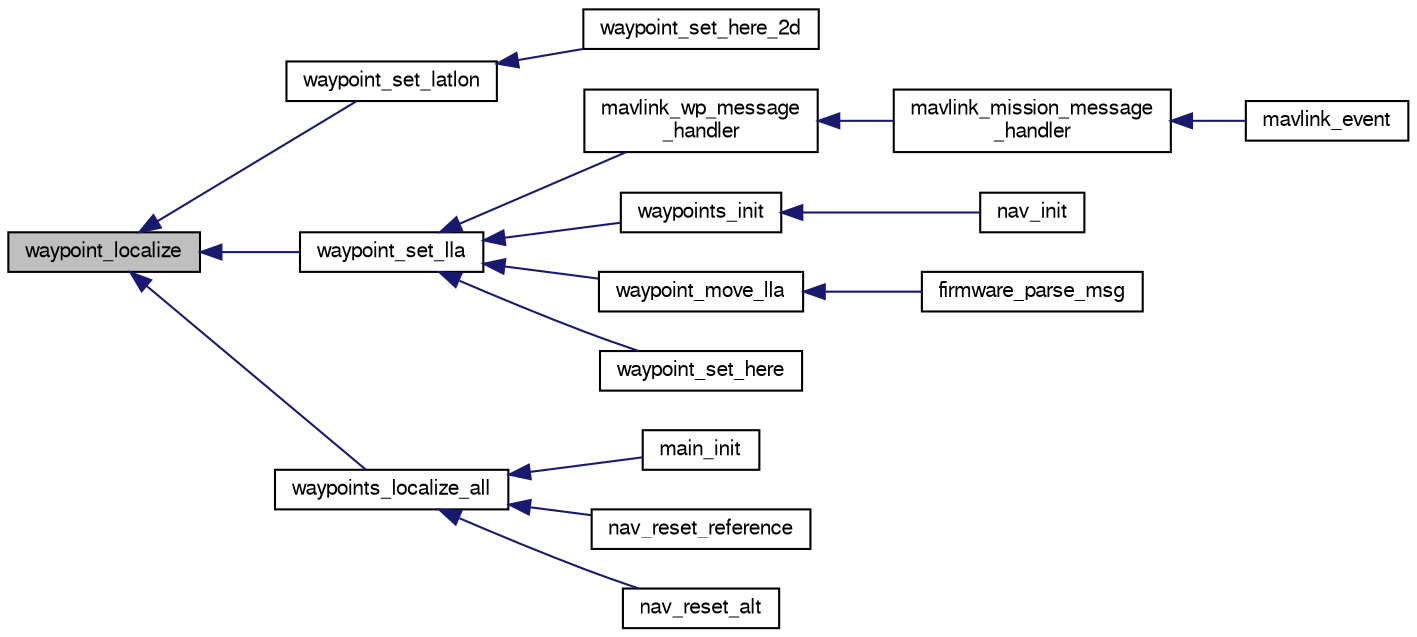 digraph "waypoint_localize"
{
  edge [fontname="FreeSans",fontsize="10",labelfontname="FreeSans",labelfontsize="10"];
  node [fontname="FreeSans",fontsize="10",shape=record];
  rankdir="LR";
  Node1 [label="waypoint_localize",height=0.2,width=0.4,color="black", fillcolor="grey75", style="filled", fontcolor="black"];
  Node1 -> Node2 [dir="back",color="midnightblue",fontsize="10",style="solid",fontname="FreeSans"];
  Node2 [label="waypoint_set_latlon",height=0.2,width=0.4,color="black", fillcolor="white", style="filled",URL="$subsystems_2navigation_2waypoints_8h.html#a8676ceec12bad6ae1a4b8e829775003e",tooltip="set waypoint latitude/longitude without updating altitude "];
  Node2 -> Node3 [dir="back",color="midnightblue",fontsize="10",style="solid",fontname="FreeSans"];
  Node3 [label="waypoint_set_here_2d",height=0.2,width=0.4,color="black", fillcolor="white", style="filled",URL="$subsystems_2navigation_2waypoints_8h.html#a28dd523c6d75fb36ce3ffec86a6e096c",tooltip="set waypoint to current horizontal location without modifying altitude "];
  Node1 -> Node4 [dir="back",color="midnightblue",fontsize="10",style="solid",fontname="FreeSans"];
  Node4 [label="waypoint_set_lla",height=0.2,width=0.4,color="black", fillcolor="white", style="filled",URL="$subsystems_2navigation_2waypoints_8h.html#ae5ab24779a6d54a1086c472935b21f47"];
  Node4 -> Node5 [dir="back",color="midnightblue",fontsize="10",style="solid",fontname="FreeSans"];
  Node5 [label="mavlink_wp_message\l_handler",height=0.2,width=0.4,color="black", fillcolor="white", style="filled",URL="$modules_2datalink_2missionlib_2waypoints_8h.html#a632dcb46c33f5cf3726652ee477ff9bc"];
  Node5 -> Node6 [dir="back",color="midnightblue",fontsize="10",style="solid",fontname="FreeSans"];
  Node6 [label="mavlink_mission_message\l_handler",height=0.2,width=0.4,color="black", fillcolor="white", style="filled",URL="$mission__manager_8h.html#a68ddd91a505c2317c818d632a2009304"];
  Node6 -> Node7 [dir="back",color="midnightblue",fontsize="10",style="solid",fontname="FreeSans"];
  Node7 [label="mavlink_event",height=0.2,width=0.4,color="black", fillcolor="white", style="filled",URL="$mavlink_8h.html#aca06c0aea877a0d9c57a5e16cee711d7",tooltip="Event MAVLink calls. "];
  Node4 -> Node8 [dir="back",color="midnightblue",fontsize="10",style="solid",fontname="FreeSans"];
  Node8 [label="waypoints_init",height=0.2,width=0.4,color="black", fillcolor="white", style="filled",URL="$subsystems_2navigation_2waypoints_8h.html#a8d575cfbc187cac4cae8049873821e96",tooltip="initialize global and local waypoints "];
  Node8 -> Node9 [dir="back",color="midnightblue",fontsize="10",style="solid",fontname="FreeSans"];
  Node9 [label="nav_init",height=0.2,width=0.4,color="black", fillcolor="white", style="filled",URL="$rotorcraft_2navigation_8c.html#a64a3814d1672e69989f80701a0ff5749",tooltip="Navigation Initialisation. "];
  Node4 -> Node10 [dir="back",color="midnightblue",fontsize="10",style="solid",fontname="FreeSans"];
  Node10 [label="waypoint_move_lla",height=0.2,width=0.4,color="black", fillcolor="white", style="filled",URL="$subsystems_2navigation_2waypoints_8h.html#af898f624e88c626a1d47300e872ac444"];
  Node10 -> Node11 [dir="back",color="midnightblue",fontsize="10",style="solid",fontname="FreeSans"];
  Node11 [label="firmware_parse_msg",height=0.2,width=0.4,color="black", fillcolor="white", style="filled",URL="$rotorcraft__datalink_8c.html#a6177292a373940f6e01bc4251374cd2c",tooltip="Firmware specfic msg handler. "];
  Node4 -> Node12 [dir="back",color="midnightblue",fontsize="10",style="solid",fontname="FreeSans"];
  Node12 [label="waypoint_set_here",height=0.2,width=0.4,color="black", fillcolor="white", style="filled",URL="$subsystems_2navigation_2waypoints_8h.html#a6c641b78233fd2eaf42e8e9044e789e5",tooltip="set waypoint to current location and altitude "];
  Node1 -> Node13 [dir="back",color="midnightblue",fontsize="10",style="solid",fontname="FreeSans"];
  Node13 [label="waypoints_localize_all",height=0.2,width=0.4,color="black", fillcolor="white", style="filled",URL="$subsystems_2navigation_2waypoints_8h.html#a2c2d759f6328c40f66c4cc162da266bb",tooltip="update local ENU coordinates of all global waypoints "];
  Node13 -> Node14 [dir="back",color="midnightblue",fontsize="10",style="solid",fontname="FreeSans"];
  Node14 [label="main_init",height=0.2,width=0.4,color="black", fillcolor="white", style="filled",URL="$rover_2main__ap_8h.html#a3719465edd56d2b587a6b340f29e4f90",tooltip="Main initialization. "];
  Node13 -> Node15 [dir="back",color="midnightblue",fontsize="10",style="solid",fontname="FreeSans"];
  Node15 [label="nav_reset_reference",height=0.2,width=0.4,color="black", fillcolor="white", style="filled",URL="$common__nav_8h.html#a1886ff619a5c03dc6c54729f301fa62e",tooltip="Reset the geographic reference to the current GPS fix. "];
  Node13 -> Node16 [dir="back",color="midnightblue",fontsize="10",style="solid",fontname="FreeSans"];
  Node16 [label="nav_reset_alt",height=0.2,width=0.4,color="black", fillcolor="white", style="filled",URL="$common__nav_8h.html#a3288149314aa748ce8aa507335f50bfd",tooltip="Reset the altitude reference to the current GPS alt. "];
}
